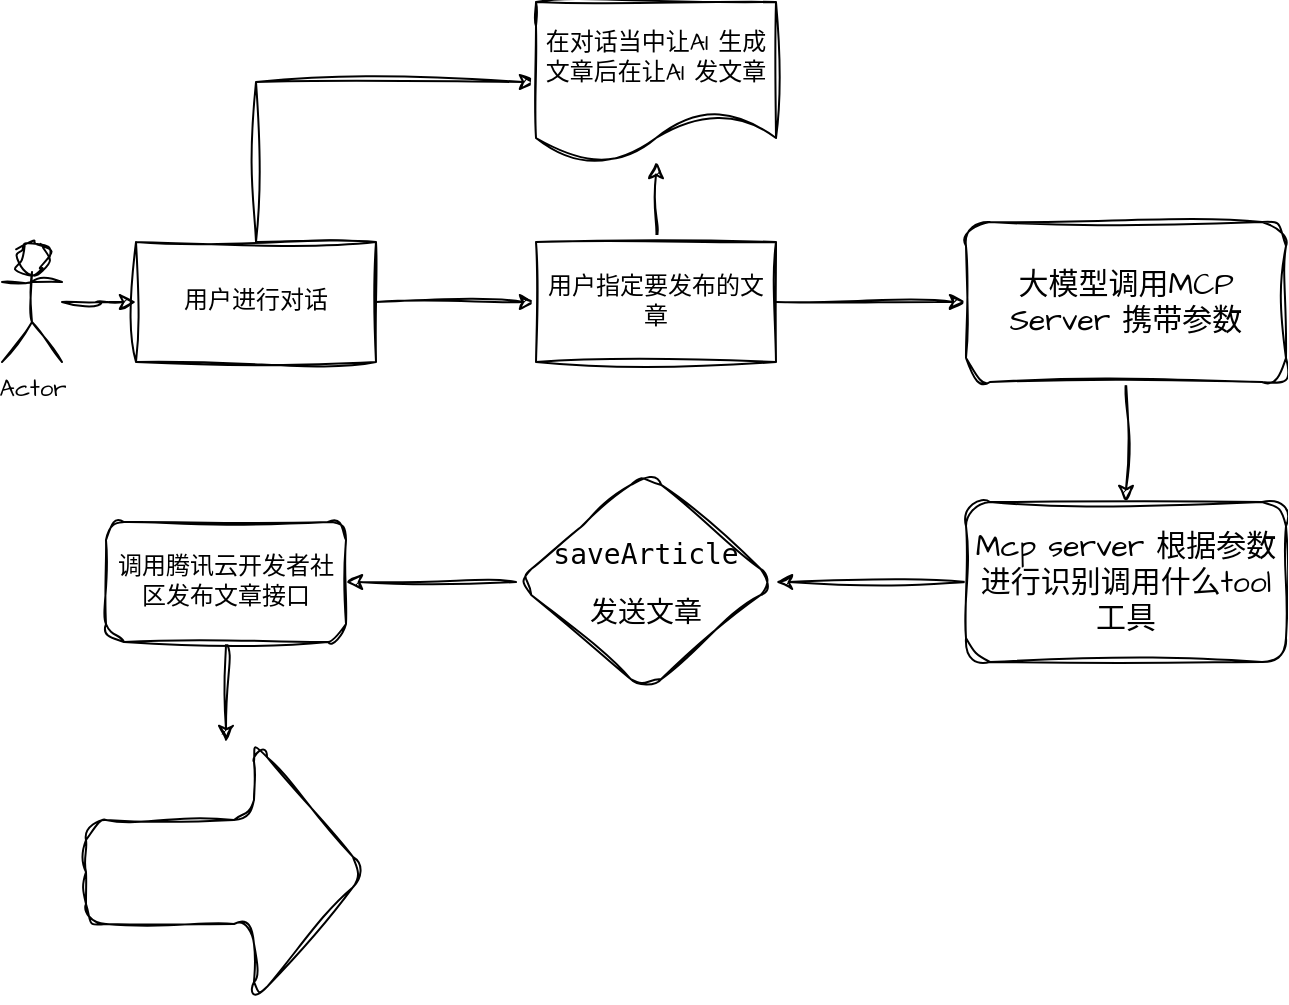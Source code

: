 <mxfile version="27.0.1">
  <diagram name="第 1 页" id="a59_mRO20u16pT3-JY0b">
    <mxGraphModel dx="1143" dy="1929" grid="1" gridSize="10" guides="1" tooltips="1" connect="1" arrows="1" fold="1" page="1" pageScale="1" pageWidth="827" pageHeight="1169" math="0" shadow="0">
      <root>
        <mxCell id="0" />
        <mxCell id="1" parent="0" />
        <mxCell id="4EKpftJKXzv8cCOooOyJ-5" value="" style="edgeStyle=orthogonalEdgeStyle;rounded=0;sketch=1;hachureGap=4;jiggle=2;curveFitting=1;orthogonalLoop=1;jettySize=auto;html=1;fontFamily=Architects Daughter;fontSource=https%3A%2F%2Ffonts.googleapis.com%2Fcss%3Ffamily%3DArchitects%2BDaughter;" edge="1" parent="1" source="4EKpftJKXzv8cCOooOyJ-1" target="4EKpftJKXzv8cCOooOyJ-4">
          <mxGeometry relative="1" as="geometry" />
        </mxCell>
        <mxCell id="4EKpftJKXzv8cCOooOyJ-1" value="Actor" style="shape=umlActor;verticalLabelPosition=bottom;verticalAlign=top;html=1;outlineConnect=0;sketch=1;hachureGap=4;jiggle=2;curveFitting=1;fontFamily=Architects Daughter;fontSource=https%3A%2F%2Ffonts.googleapis.com%2Fcss%3Ffamily%3DArchitects%2BDaughter;" vertex="1" parent="1">
          <mxGeometry x="108" y="110" width="30" height="60" as="geometry" />
        </mxCell>
        <mxCell id="4EKpftJKXzv8cCOooOyJ-7" value="" style="edgeStyle=orthogonalEdgeStyle;rounded=0;sketch=1;hachureGap=4;jiggle=2;curveFitting=1;orthogonalLoop=1;jettySize=auto;html=1;fontFamily=Architects Daughter;fontSource=https%3A%2F%2Ffonts.googleapis.com%2Fcss%3Ffamily%3DArchitects%2BDaughter;" edge="1" parent="1" source="4EKpftJKXzv8cCOooOyJ-4" target="4EKpftJKXzv8cCOooOyJ-6">
          <mxGeometry relative="1" as="geometry" />
        </mxCell>
        <mxCell id="4EKpftJKXzv8cCOooOyJ-22" style="edgeStyle=orthogonalEdgeStyle;rounded=0;sketch=1;hachureGap=4;jiggle=2;curveFitting=1;orthogonalLoop=1;jettySize=auto;html=1;exitX=1;exitY=0;exitDx=0;exitDy=0;entryX=0;entryY=0.5;entryDx=0;entryDy=0;fontFamily=Architects Daughter;fontSource=https%3A%2F%2Ffonts.googleapis.com%2Fcss%3Ffamily%3DArchitects%2BDaughter;" edge="1" parent="1" source="4EKpftJKXzv8cCOooOyJ-4" target="4EKpftJKXzv8cCOooOyJ-20">
          <mxGeometry relative="1" as="geometry">
            <Array as="points">
              <mxPoint x="235" y="110" />
              <mxPoint x="235" y="30" />
            </Array>
          </mxGeometry>
        </mxCell>
        <mxCell id="4EKpftJKXzv8cCOooOyJ-4" value="用户进行对话" style="whiteSpace=wrap;html=1;fontFamily=Architects Daughter;verticalAlign=middle;sketch=1;hachureGap=4;jiggle=2;curveFitting=1;fontSource=https%3A%2F%2Ffonts.googleapis.com%2Fcss%3Ffamily%3DArchitects%2BDaughter;fillStyle=auto;align=center;labelBackgroundColor=none;labelBorderColor=none;textShadow=0;" vertex="1" parent="1">
          <mxGeometry x="175" y="110" width="120" height="60" as="geometry" />
        </mxCell>
        <mxCell id="4EKpftJKXzv8cCOooOyJ-9" value="" style="edgeStyle=orthogonalEdgeStyle;rounded=0;sketch=1;hachureGap=4;jiggle=2;curveFitting=1;orthogonalLoop=1;jettySize=auto;html=1;fontFamily=Architects Daughter;fontSource=https%3A%2F%2Ffonts.googleapis.com%2Fcss%3Ffamily%3DArchitects%2BDaughter;" edge="1" parent="1" source="4EKpftJKXzv8cCOooOyJ-6" target="4EKpftJKXzv8cCOooOyJ-8">
          <mxGeometry relative="1" as="geometry" />
        </mxCell>
        <mxCell id="4EKpftJKXzv8cCOooOyJ-21" value="" style="edgeStyle=orthogonalEdgeStyle;rounded=0;sketch=1;hachureGap=4;jiggle=2;curveFitting=1;orthogonalLoop=1;jettySize=auto;html=1;fontFamily=Architects Daughter;fontSource=https%3A%2F%2Ffonts.googleapis.com%2Fcss%3Ffamily%3DArchitects%2BDaughter;" edge="1" parent="1" source="4EKpftJKXzv8cCOooOyJ-6" target="4EKpftJKXzv8cCOooOyJ-20">
          <mxGeometry relative="1" as="geometry" />
        </mxCell>
        <mxCell id="4EKpftJKXzv8cCOooOyJ-6" value="用户指定要发布的文章" style="whiteSpace=wrap;html=1;fontFamily=Architects Daughter;verticalAlign=middle;sketch=1;hachureGap=4;jiggle=2;curveFitting=1;fontSource=https%3A%2F%2Ffonts.googleapis.com%2Fcss%3Ffamily%3DArchitects%2BDaughter;fillStyle=auto;align=center;labelBackgroundColor=none;labelBorderColor=none;textShadow=0;" vertex="1" parent="1">
          <mxGeometry x="375" y="110" width="120" height="60" as="geometry" />
        </mxCell>
        <mxCell id="4EKpftJKXzv8cCOooOyJ-13" value="" style="edgeStyle=orthogonalEdgeStyle;rounded=0;sketch=1;hachureGap=4;jiggle=2;curveFitting=1;orthogonalLoop=1;jettySize=auto;html=1;fontFamily=Architects Daughter;fontSource=https%3A%2F%2Ffonts.googleapis.com%2Fcss%3Ffamily%3DArchitects%2BDaughter;" edge="1" parent="1" source="4EKpftJKXzv8cCOooOyJ-8" target="4EKpftJKXzv8cCOooOyJ-12">
          <mxGeometry relative="1" as="geometry" />
        </mxCell>
        <mxCell id="4EKpftJKXzv8cCOooOyJ-8" value="&lt;font style=&quot;font-size: 15px;&quot;&gt;大模型调用MCP Server 携带参数&lt;/font&gt;" style="rounded=1;whiteSpace=wrap;html=1;fontFamily=Architects Daughter;sketch=1;hachureGap=4;jiggle=2;curveFitting=1;fontSource=https%3A%2F%2Ffonts.googleapis.com%2Fcss%3Ffamily%3DArchitects%2BDaughter;fillStyle=auto;labelBackgroundColor=none;labelBorderColor=none;" vertex="1" parent="1">
          <mxGeometry x="590" y="100" width="160" height="80" as="geometry" />
        </mxCell>
        <mxCell id="4EKpftJKXzv8cCOooOyJ-17" value="" style="edgeStyle=orthogonalEdgeStyle;rounded=0;sketch=1;hachureGap=4;jiggle=2;curveFitting=1;orthogonalLoop=1;jettySize=auto;html=1;fontFamily=Architects Daughter;fontSource=https%3A%2F%2Ffonts.googleapis.com%2Fcss%3Ffamily%3DArchitects%2BDaughter;" edge="1" parent="1" source="4EKpftJKXzv8cCOooOyJ-12" target="4EKpftJKXzv8cCOooOyJ-16">
          <mxGeometry relative="1" as="geometry" />
        </mxCell>
        <mxCell id="4EKpftJKXzv8cCOooOyJ-12" value="&lt;font style=&quot;font-size: 15px;&quot;&gt;Mcp server 根据参数进行识别调用什么tool 工具&lt;/font&gt;" style="whiteSpace=wrap;html=1;fontFamily=Architects Daughter;rounded=1;sketch=1;hachureGap=4;jiggle=2;curveFitting=1;fontSource=https%3A%2F%2Ffonts.googleapis.com%2Fcss%3Ffamily%3DArchitects%2BDaughter;fillStyle=auto;labelBackgroundColor=none;labelBorderColor=none;" vertex="1" parent="1">
          <mxGeometry x="590" y="240" width="160" height="80" as="geometry" />
        </mxCell>
        <mxCell id="4EKpftJKXzv8cCOooOyJ-19" value="" style="edgeStyle=orthogonalEdgeStyle;rounded=0;sketch=1;hachureGap=4;jiggle=2;curveFitting=1;orthogonalLoop=1;jettySize=auto;html=1;fontFamily=Architects Daughter;fontSource=https%3A%2F%2Ffonts.googleapis.com%2Fcss%3Ffamily%3DArchitects%2BDaughter;" edge="1" parent="1" source="4EKpftJKXzv8cCOooOyJ-16" target="4EKpftJKXzv8cCOooOyJ-18">
          <mxGeometry relative="1" as="geometry" />
        </mxCell>
        <mxCell id="4EKpftJKXzv8cCOooOyJ-16" value="&lt;div style=&quot;&quot;&gt;&lt;pre style=&quot;&quot;&gt;&lt;font style=&quot;font-size: 14px; color: light-dark(rgb(0, 0, 0), rgb(255, 255, 255));&quot;&gt;saveArticle&lt;/font&gt;&lt;/pre&gt;&lt;pre style=&quot;&quot;&gt;&lt;font style=&quot;font-size: 14px; color: light-dark(rgb(0, 0, 0), rgb(255, 255, 255));&quot;&gt;发送文章&lt;/font&gt;&lt;/pre&gt;&lt;/div&gt;" style="rhombus;whiteSpace=wrap;html=1;fontFamily=Architects Daughter;rounded=1;sketch=1;hachureGap=4;jiggle=2;curveFitting=1;fontSource=https%3A%2F%2Ffonts.googleapis.com%2Fcss%3Ffamily%3DArchitects%2BDaughter;fillStyle=auto;labelBackgroundColor=none;labelBorderColor=none;fontColor=light-dark(default, #da1b1b);" vertex="1" parent="1">
          <mxGeometry x="365" y="225" width="130" height="110" as="geometry" />
        </mxCell>
        <mxCell id="4EKpftJKXzv8cCOooOyJ-24" value="" style="edgeStyle=orthogonalEdgeStyle;rounded=0;sketch=1;hachureGap=4;jiggle=2;curveFitting=1;orthogonalLoop=1;jettySize=auto;html=1;fontFamily=Architects Daughter;fontSource=https%3A%2F%2Ffonts.googleapis.com%2Fcss%3Ffamily%3DArchitects%2BDaughter;" edge="1" parent="1" source="4EKpftJKXzv8cCOooOyJ-18" target="4EKpftJKXzv8cCOooOyJ-23">
          <mxGeometry relative="1" as="geometry" />
        </mxCell>
        <mxCell id="4EKpftJKXzv8cCOooOyJ-18" value="&lt;font style=&quot;color: light-dark(rgb(0, 0, 0), rgb(255, 255, 255));&quot;&gt;调用腾讯云开发者社区发布文章接口&lt;/font&gt;" style="rounded=1;whiteSpace=wrap;html=1;fontFamily=Architects Daughter;fontColor=light-dark(default, #da1b1b);sketch=1;hachureGap=4;jiggle=2;curveFitting=1;fontSource=https%3A%2F%2Ffonts.googleapis.com%2Fcss%3Ffamily%3DArchitects%2BDaughter;fillStyle=auto;labelBackgroundColor=none;labelBorderColor=none;" vertex="1" parent="1">
          <mxGeometry x="160" y="250" width="120" height="60" as="geometry" />
        </mxCell>
        <mxCell id="4EKpftJKXzv8cCOooOyJ-20" value="在对话当中让AI 生成文章后在让AI 发文章" style="shape=document;whiteSpace=wrap;html=1;boundedLbl=1;fontFamily=Architects Daughter;sketch=1;hachureGap=4;jiggle=2;curveFitting=1;fontSource=https%3A%2F%2Ffonts.googleapis.com%2Fcss%3Ffamily%3DArchitects%2BDaughter;fillStyle=auto;labelBackgroundColor=none;labelBorderColor=none;" vertex="1" parent="1">
          <mxGeometry x="375" y="-10" width="120" height="80" as="geometry" />
        </mxCell>
        <mxCell id="4EKpftJKXzv8cCOooOyJ-23" value="" style="shape=singleArrow;whiteSpace=wrap;html=1;arrowWidth=0.4;arrowSize=0.4;fontFamily=Architects Daughter;fontColor=light-dark(default, #da1b1b);rounded=1;sketch=1;hachureGap=4;jiggle=2;curveFitting=1;fontSource=https%3A%2F%2Ffonts.googleapis.com%2Fcss%3Ffamily%3DArchitects%2BDaughter;fillStyle=auto;labelBackgroundColor=none;labelBorderColor=none;" vertex="1" parent="1">
          <mxGeometry x="150" y="360" width="140" height="130" as="geometry" />
        </mxCell>
      </root>
    </mxGraphModel>
  </diagram>
</mxfile>
